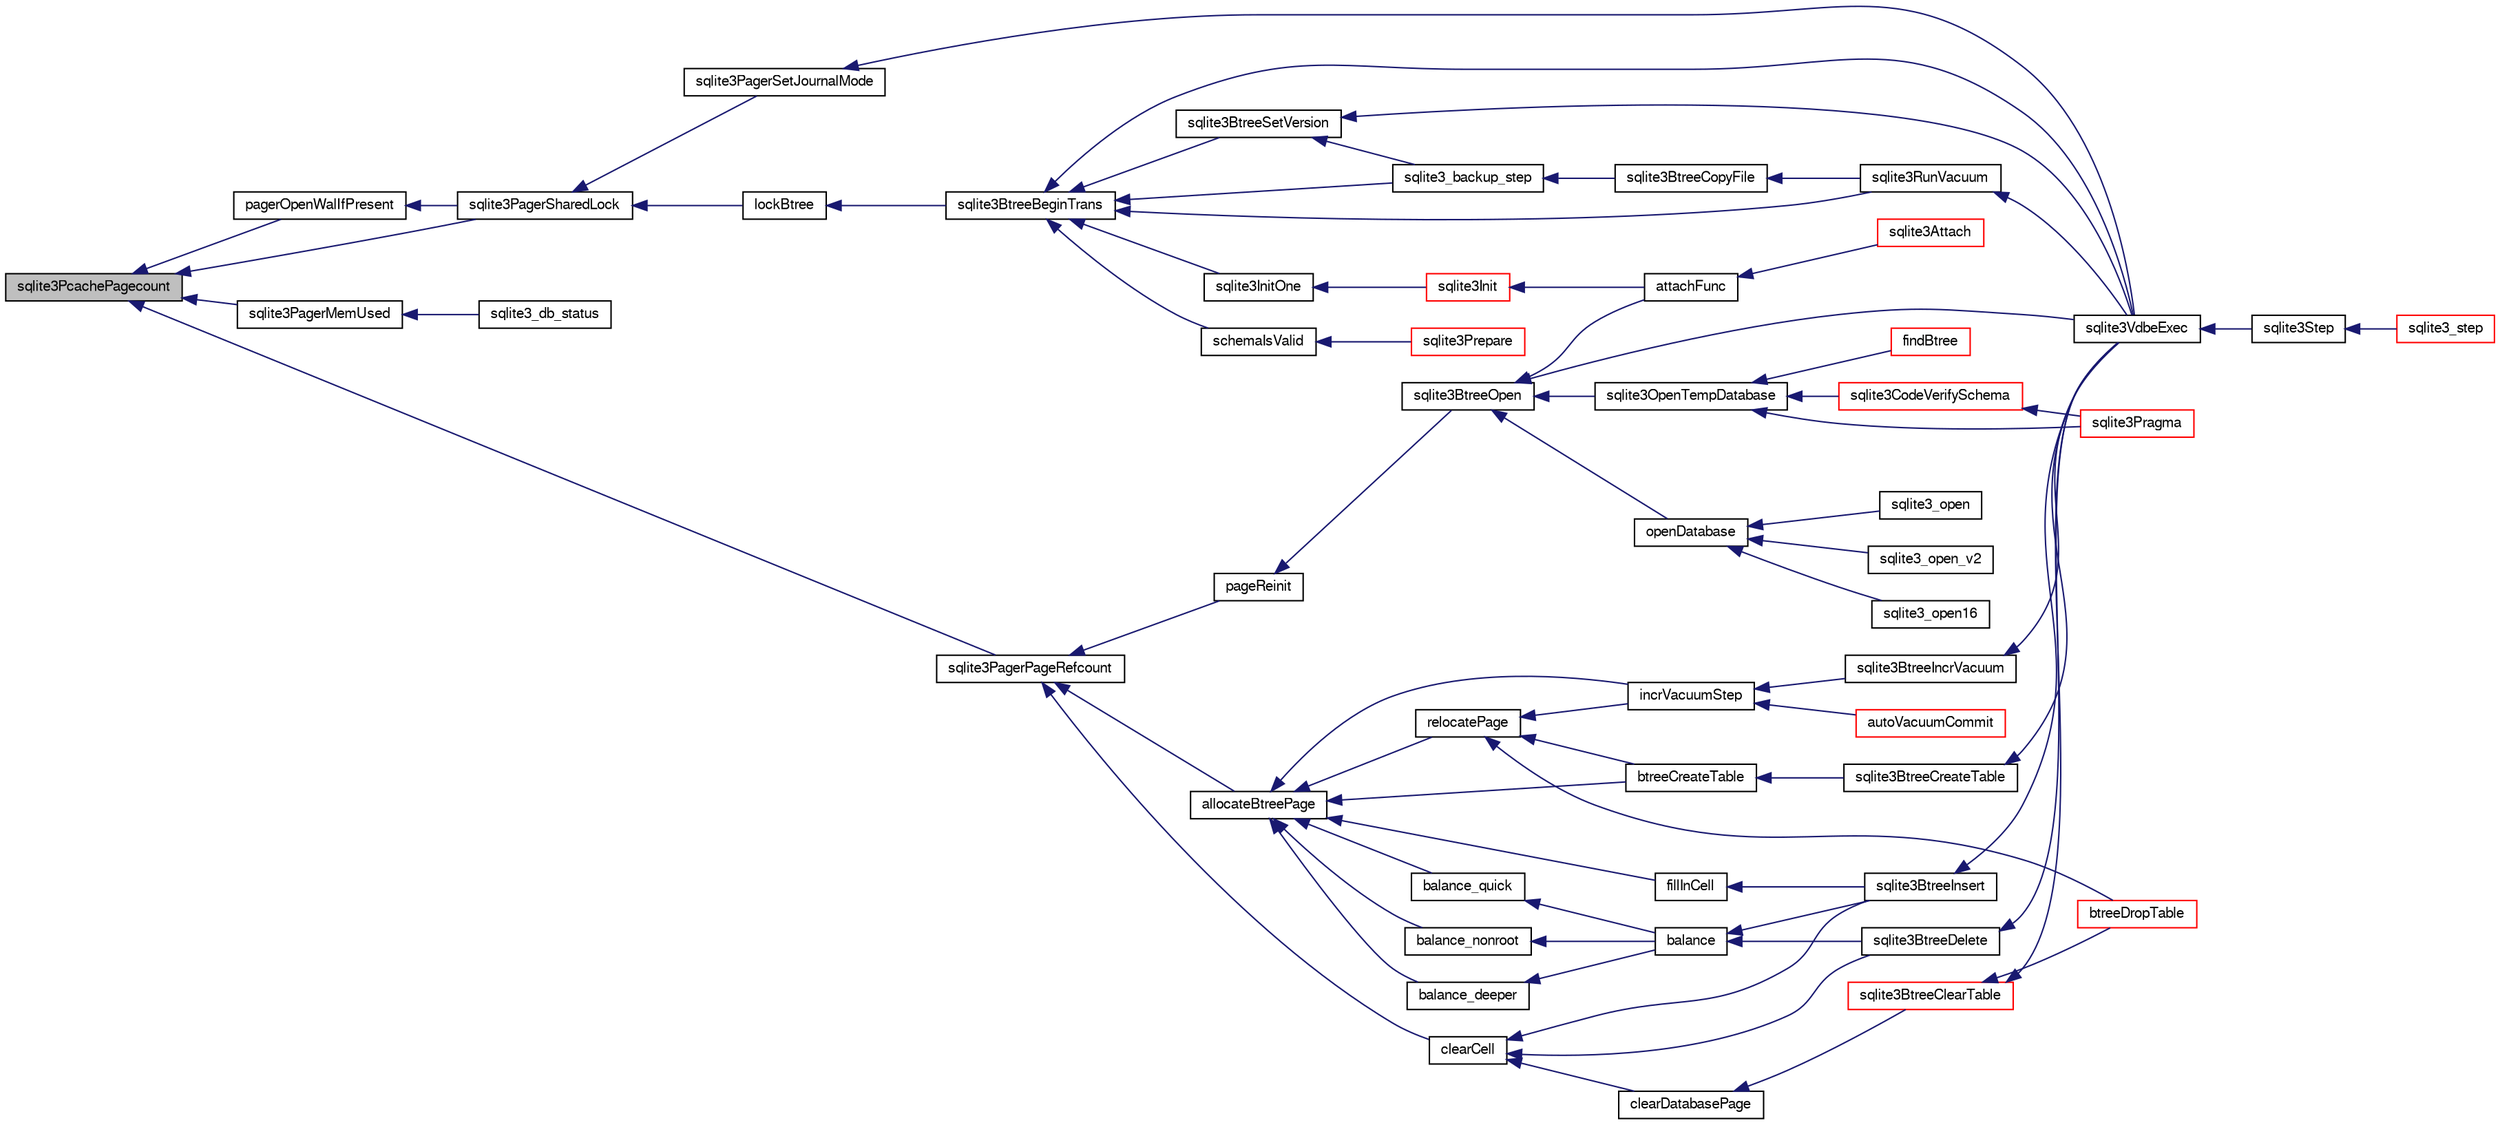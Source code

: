 digraph "sqlite3PcachePagecount"
{
  edge [fontname="FreeSans",fontsize="10",labelfontname="FreeSans",labelfontsize="10"];
  node [fontname="FreeSans",fontsize="10",shape=record];
  rankdir="LR";
  Node656231 [label="sqlite3PcachePagecount",height=0.2,width=0.4,color="black", fillcolor="grey75", style="filled", fontcolor="black"];
  Node656231 -> Node656232 [dir="back",color="midnightblue",fontsize="10",style="solid",fontname="FreeSans"];
  Node656232 [label="pagerOpenWalIfPresent",height=0.2,width=0.4,color="black", fillcolor="white", style="filled",URL="$sqlite3_8c.html#a53aeec46642c01ab2de938e8bd00b0e3"];
  Node656232 -> Node656233 [dir="back",color="midnightblue",fontsize="10",style="solid",fontname="FreeSans"];
  Node656233 [label="sqlite3PagerSharedLock",height=0.2,width=0.4,color="black", fillcolor="white", style="filled",URL="$sqlite3_8c.html#a58c197b629fb6eaacf96c7add57c70df"];
  Node656233 -> Node656234 [dir="back",color="midnightblue",fontsize="10",style="solid",fontname="FreeSans"];
  Node656234 [label="sqlite3PagerSetJournalMode",height=0.2,width=0.4,color="black", fillcolor="white", style="filled",URL="$sqlite3_8c.html#afb929a0a4553cda84de16180ddbd09f7"];
  Node656234 -> Node656235 [dir="back",color="midnightblue",fontsize="10",style="solid",fontname="FreeSans"];
  Node656235 [label="sqlite3VdbeExec",height=0.2,width=0.4,color="black", fillcolor="white", style="filled",URL="$sqlite3_8c.html#a8ce40a614bdc56719c4d642b1e4dfb21"];
  Node656235 -> Node656236 [dir="back",color="midnightblue",fontsize="10",style="solid",fontname="FreeSans"];
  Node656236 [label="sqlite3Step",height=0.2,width=0.4,color="black", fillcolor="white", style="filled",URL="$sqlite3_8c.html#a3f2872e873e2758a4beedad1d5113554"];
  Node656236 -> Node656237 [dir="back",color="midnightblue",fontsize="10",style="solid",fontname="FreeSans"];
  Node656237 [label="sqlite3_step",height=0.2,width=0.4,color="red", fillcolor="white", style="filled",URL="$sqlite3_8h.html#ac1e491ce36b7471eb28387f7d3c74334"];
  Node656233 -> Node656496 [dir="back",color="midnightblue",fontsize="10",style="solid",fontname="FreeSans"];
  Node656496 [label="lockBtree",height=0.2,width=0.4,color="black", fillcolor="white", style="filled",URL="$sqlite3_8c.html#a5b808194d3178be15705a420265cee9d"];
  Node656496 -> Node656497 [dir="back",color="midnightblue",fontsize="10",style="solid",fontname="FreeSans"];
  Node656497 [label="sqlite3BtreeBeginTrans",height=0.2,width=0.4,color="black", fillcolor="white", style="filled",URL="$sqlite3_8c.html#a52d6706df15c67c22aa7d0e290c16bf5"];
  Node656497 -> Node656498 [dir="back",color="midnightblue",fontsize="10",style="solid",fontname="FreeSans"];
  Node656498 [label="sqlite3BtreeSetVersion",height=0.2,width=0.4,color="black", fillcolor="white", style="filled",URL="$sqlite3_8c.html#a2db3061b5c557699a47415ca0342ba01"];
  Node656498 -> Node656448 [dir="back",color="midnightblue",fontsize="10",style="solid",fontname="FreeSans"];
  Node656448 [label="sqlite3_backup_step",height=0.2,width=0.4,color="black", fillcolor="white", style="filled",URL="$sqlite3_8h.html#a1699b75e98d082eebc465a9e64c35269"];
  Node656448 -> Node656449 [dir="back",color="midnightblue",fontsize="10",style="solid",fontname="FreeSans"];
  Node656449 [label="sqlite3BtreeCopyFile",height=0.2,width=0.4,color="black", fillcolor="white", style="filled",URL="$sqlite3_8c.html#a4d9e19a79f0d5c1dfcef0bd137ae83f9"];
  Node656449 -> Node656421 [dir="back",color="midnightblue",fontsize="10",style="solid",fontname="FreeSans"];
  Node656421 [label="sqlite3RunVacuum",height=0.2,width=0.4,color="black", fillcolor="white", style="filled",URL="$sqlite3_8c.html#a5e83ddc7b3e7e8e79ad5d1fc92de1d2f"];
  Node656421 -> Node656235 [dir="back",color="midnightblue",fontsize="10",style="solid",fontname="FreeSans"];
  Node656498 -> Node656235 [dir="back",color="midnightblue",fontsize="10",style="solid",fontname="FreeSans"];
  Node656497 -> Node656448 [dir="back",color="midnightblue",fontsize="10",style="solid",fontname="FreeSans"];
  Node656497 -> Node656235 [dir="back",color="midnightblue",fontsize="10",style="solid",fontname="FreeSans"];
  Node656497 -> Node656261 [dir="back",color="midnightblue",fontsize="10",style="solid",fontname="FreeSans"];
  Node656261 [label="sqlite3InitOne",height=0.2,width=0.4,color="black", fillcolor="white", style="filled",URL="$sqlite3_8c.html#ac4318b25df65269906b0379251fe9b85"];
  Node656261 -> Node656262 [dir="back",color="midnightblue",fontsize="10",style="solid",fontname="FreeSans"];
  Node656262 [label="sqlite3Init",height=0.2,width=0.4,color="red", fillcolor="white", style="filled",URL="$sqlite3_8c.html#aed74e3dc765631a833f522f425ff5a48"];
  Node656262 -> Node656263 [dir="back",color="midnightblue",fontsize="10",style="solid",fontname="FreeSans"];
  Node656263 [label="attachFunc",height=0.2,width=0.4,color="black", fillcolor="white", style="filled",URL="$sqlite3_8c.html#a69cb751a7da501b9a0aa37e0d7c3eaf7"];
  Node656263 -> Node656264 [dir="back",color="midnightblue",fontsize="10",style="solid",fontname="FreeSans"];
  Node656264 [label="sqlite3Attach",height=0.2,width=0.4,color="red", fillcolor="white", style="filled",URL="$sqlite3_8c.html#ae0907fe0b43cc1b4c7e6a16213e8546f"];
  Node656497 -> Node656446 [dir="back",color="midnightblue",fontsize="10",style="solid",fontname="FreeSans"];
  Node656446 [label="schemaIsValid",height=0.2,width=0.4,color="black", fillcolor="white", style="filled",URL="$sqlite3_8c.html#a7c466fe28e7ca6f46b8bf72c46d9738d"];
  Node656446 -> Node656414 [dir="back",color="midnightblue",fontsize="10",style="solid",fontname="FreeSans"];
  Node656414 [label="sqlite3Prepare",height=0.2,width=0.4,color="red", fillcolor="white", style="filled",URL="$sqlite3_8c.html#acb25890858d0bf4b12eb7aae569f0c7b"];
  Node656497 -> Node656421 [dir="back",color="midnightblue",fontsize="10",style="solid",fontname="FreeSans"];
  Node656231 -> Node656233 [dir="back",color="midnightblue",fontsize="10",style="solid",fontname="FreeSans"];
  Node656231 -> Node656499 [dir="back",color="midnightblue",fontsize="10",style="solid",fontname="FreeSans"];
  Node656499 [label="sqlite3PagerMemUsed",height=0.2,width=0.4,color="black", fillcolor="white", style="filled",URL="$sqlite3_8c.html#a71290706ab2472c874eac348b0771f8e"];
  Node656499 -> Node656365 [dir="back",color="midnightblue",fontsize="10",style="solid",fontname="FreeSans"];
  Node656365 [label="sqlite3_db_status",height=0.2,width=0.4,color="black", fillcolor="white", style="filled",URL="$sqlite3_8h.html#ab64e8333313ee2e44116842711818940"];
  Node656231 -> Node656500 [dir="back",color="midnightblue",fontsize="10",style="solid",fontname="FreeSans"];
  Node656500 [label="sqlite3PagerPageRefcount",height=0.2,width=0.4,color="black", fillcolor="white", style="filled",URL="$sqlite3_8c.html#a02362e6744d4431e328d760bef635a19"];
  Node656500 -> Node656501 [dir="back",color="midnightblue",fontsize="10",style="solid",fontname="FreeSans"];
  Node656501 [label="pageReinit",height=0.2,width=0.4,color="black", fillcolor="white", style="filled",URL="$sqlite3_8c.html#aa27cac56390e92c5ef6d566ee7defb59"];
  Node656501 -> Node656502 [dir="back",color="midnightblue",fontsize="10",style="solid",fontname="FreeSans"];
  Node656502 [label="sqlite3BtreeOpen",height=0.2,width=0.4,color="black", fillcolor="white", style="filled",URL="$sqlite3_8c.html#a13dcb44dc34af6ce9d38de9c5aa975f9"];
  Node656502 -> Node656235 [dir="back",color="midnightblue",fontsize="10",style="solid",fontname="FreeSans"];
  Node656502 -> Node656263 [dir="back",color="midnightblue",fontsize="10",style="solid",fontname="FreeSans"];
  Node656502 -> Node656503 [dir="back",color="midnightblue",fontsize="10",style="solid",fontname="FreeSans"];
  Node656503 [label="sqlite3OpenTempDatabase",height=0.2,width=0.4,color="black", fillcolor="white", style="filled",URL="$sqlite3_8c.html#aaf3088380b731428b72d3b5777f93755"];
  Node656503 -> Node656440 [dir="back",color="midnightblue",fontsize="10",style="solid",fontname="FreeSans"];
  Node656440 [label="findBtree",height=0.2,width=0.4,color="red", fillcolor="white", style="filled",URL="$sqlite3_8c.html#ab4ee5743b77efd7f8832bf0b9315f973"];
  Node656503 -> Node656504 [dir="back",color="midnightblue",fontsize="10",style="solid",fontname="FreeSans"];
  Node656504 [label="sqlite3CodeVerifySchema",height=0.2,width=0.4,color="red", fillcolor="white", style="filled",URL="$sqlite3_8c.html#ad9d8708d96f8416ec59ebf41c57000f9"];
  Node656504 -> Node656313 [dir="back",color="midnightblue",fontsize="10",style="solid",fontname="FreeSans"];
  Node656313 [label="sqlite3Pragma",height=0.2,width=0.4,color="red", fillcolor="white", style="filled",URL="$sqlite3_8c.html#a111391370f58f8e6a6eca51fd34d62ed"];
  Node656503 -> Node656313 [dir="back",color="midnightblue",fontsize="10",style="solid",fontname="FreeSans"];
  Node656502 -> Node656470 [dir="back",color="midnightblue",fontsize="10",style="solid",fontname="FreeSans"];
  Node656470 [label="openDatabase",height=0.2,width=0.4,color="black", fillcolor="white", style="filled",URL="$sqlite3_8c.html#a6a9c3bc3a64234e863413f41db473758"];
  Node656470 -> Node656471 [dir="back",color="midnightblue",fontsize="10",style="solid",fontname="FreeSans"];
  Node656471 [label="sqlite3_open",height=0.2,width=0.4,color="black", fillcolor="white", style="filled",URL="$sqlite3_8h.html#a97ba966ed1acc38409786258268f5f71"];
  Node656470 -> Node656472 [dir="back",color="midnightblue",fontsize="10",style="solid",fontname="FreeSans"];
  Node656472 [label="sqlite3_open_v2",height=0.2,width=0.4,color="black", fillcolor="white", style="filled",URL="$sqlite3_8h.html#a140fe275b6975dc867cea50a65a217c4"];
  Node656470 -> Node656473 [dir="back",color="midnightblue",fontsize="10",style="solid",fontname="FreeSans"];
  Node656473 [label="sqlite3_open16",height=0.2,width=0.4,color="black", fillcolor="white", style="filled",URL="$sqlite3_8h.html#adbc401bb96713f32e553db32f6f3ca33"];
  Node656500 -> Node656508 [dir="back",color="midnightblue",fontsize="10",style="solid",fontname="FreeSans"];
  Node656508 [label="allocateBtreePage",height=0.2,width=0.4,color="black", fillcolor="white", style="filled",URL="$sqlite3_8c.html#ae84ce1103eabfe9455a6a59e6cec4a33"];
  Node656508 -> Node656509 [dir="back",color="midnightblue",fontsize="10",style="solid",fontname="FreeSans"];
  Node656509 [label="relocatePage",height=0.2,width=0.4,color="black", fillcolor="white", style="filled",URL="$sqlite3_8c.html#af8fb5934ff87b02845c89350c57fd2bc"];
  Node656509 -> Node656510 [dir="back",color="midnightblue",fontsize="10",style="solid",fontname="FreeSans"];
  Node656510 [label="incrVacuumStep",height=0.2,width=0.4,color="black", fillcolor="white", style="filled",URL="$sqlite3_8c.html#a68a85130a567f1700dc0907ec9227892"];
  Node656510 -> Node656511 [dir="back",color="midnightblue",fontsize="10",style="solid",fontname="FreeSans"];
  Node656511 [label="sqlite3BtreeIncrVacuum",height=0.2,width=0.4,color="black", fillcolor="white", style="filled",URL="$sqlite3_8c.html#a0b4c98acfd785fc6d5dc5c3237030318"];
  Node656511 -> Node656235 [dir="back",color="midnightblue",fontsize="10",style="solid",fontname="FreeSans"];
  Node656510 -> Node656512 [dir="back",color="midnightblue",fontsize="10",style="solid",fontname="FreeSans"];
  Node656512 [label="autoVacuumCommit",height=0.2,width=0.4,color="red", fillcolor="white", style="filled",URL="$sqlite3_8c.html#a809d22c6311135ae3048adf41febaef0"];
  Node656509 -> Node656516 [dir="back",color="midnightblue",fontsize="10",style="solid",fontname="FreeSans"];
  Node656516 [label="btreeCreateTable",height=0.2,width=0.4,color="black", fillcolor="white", style="filled",URL="$sqlite3_8c.html#a48e09eaac366a6b585edd02553872954"];
  Node656516 -> Node656517 [dir="back",color="midnightblue",fontsize="10",style="solid",fontname="FreeSans"];
  Node656517 [label="sqlite3BtreeCreateTable",height=0.2,width=0.4,color="black", fillcolor="white", style="filled",URL="$sqlite3_8c.html#a1a9ef91a0faff12254ec3f58cade3291"];
  Node656517 -> Node656235 [dir="back",color="midnightblue",fontsize="10",style="solid",fontname="FreeSans"];
  Node656509 -> Node656518 [dir="back",color="midnightblue",fontsize="10",style="solid",fontname="FreeSans"];
  Node656518 [label="btreeDropTable",height=0.2,width=0.4,color="red", fillcolor="white", style="filled",URL="$sqlite3_8c.html#abba4061ea34842db278e91f537d2c2ff"];
  Node656508 -> Node656510 [dir="back",color="midnightblue",fontsize="10",style="solid",fontname="FreeSans"];
  Node656508 -> Node656520 [dir="back",color="midnightblue",fontsize="10",style="solid",fontname="FreeSans"];
  Node656520 [label="fillInCell",height=0.2,width=0.4,color="black", fillcolor="white", style="filled",URL="$sqlite3_8c.html#ab66a77004cf93954f2aae7e52a4e51a7"];
  Node656520 -> Node656521 [dir="back",color="midnightblue",fontsize="10",style="solid",fontname="FreeSans"];
  Node656521 [label="sqlite3BtreeInsert",height=0.2,width=0.4,color="black", fillcolor="white", style="filled",URL="$sqlite3_8c.html#aa6c6b68ed28d38984e5fa329794d7f02"];
  Node656521 -> Node656235 [dir="back",color="midnightblue",fontsize="10",style="solid",fontname="FreeSans"];
  Node656508 -> Node656522 [dir="back",color="midnightblue",fontsize="10",style="solid",fontname="FreeSans"];
  Node656522 [label="balance_quick",height=0.2,width=0.4,color="black", fillcolor="white", style="filled",URL="$sqlite3_8c.html#a92f1869a02b8b9196e5ea7ed2e61c328"];
  Node656522 -> Node656523 [dir="back",color="midnightblue",fontsize="10",style="solid",fontname="FreeSans"];
  Node656523 [label="balance",height=0.2,width=0.4,color="black", fillcolor="white", style="filled",URL="$sqlite3_8c.html#a173f7c872fb68ccd3a20440d640b66c7"];
  Node656523 -> Node656521 [dir="back",color="midnightblue",fontsize="10",style="solid",fontname="FreeSans"];
  Node656523 -> Node656524 [dir="back",color="midnightblue",fontsize="10",style="solid",fontname="FreeSans"];
  Node656524 [label="sqlite3BtreeDelete",height=0.2,width=0.4,color="black", fillcolor="white", style="filled",URL="$sqlite3_8c.html#a65c40cd7ec987dbd25392a180f388fe7"];
  Node656524 -> Node656235 [dir="back",color="midnightblue",fontsize="10",style="solid",fontname="FreeSans"];
  Node656508 -> Node656525 [dir="back",color="midnightblue",fontsize="10",style="solid",fontname="FreeSans"];
  Node656525 [label="balance_nonroot",height=0.2,width=0.4,color="black", fillcolor="white", style="filled",URL="$sqlite3_8c.html#a513ba5c0beb3462a4b60064469f1539d"];
  Node656525 -> Node656523 [dir="back",color="midnightblue",fontsize="10",style="solid",fontname="FreeSans"];
  Node656508 -> Node656526 [dir="back",color="midnightblue",fontsize="10",style="solid",fontname="FreeSans"];
  Node656526 [label="balance_deeper",height=0.2,width=0.4,color="black", fillcolor="white", style="filled",URL="$sqlite3_8c.html#af8eafba12a6ebc987cf6ae89f4cce1a8"];
  Node656526 -> Node656523 [dir="back",color="midnightblue",fontsize="10",style="solid",fontname="FreeSans"];
  Node656508 -> Node656516 [dir="back",color="midnightblue",fontsize="10",style="solid",fontname="FreeSans"];
  Node656500 -> Node656527 [dir="back",color="midnightblue",fontsize="10",style="solid",fontname="FreeSans"];
  Node656527 [label="clearCell",height=0.2,width=0.4,color="black", fillcolor="white", style="filled",URL="$sqlite3_8c.html#acde9692b1b53b7e35fa3ee62c01a0341"];
  Node656527 -> Node656521 [dir="back",color="midnightblue",fontsize="10",style="solid",fontname="FreeSans"];
  Node656527 -> Node656524 [dir="back",color="midnightblue",fontsize="10",style="solid",fontname="FreeSans"];
  Node656527 -> Node656528 [dir="back",color="midnightblue",fontsize="10",style="solid",fontname="FreeSans"];
  Node656528 [label="clearDatabasePage",height=0.2,width=0.4,color="black", fillcolor="white", style="filled",URL="$sqlite3_8c.html#aecc3046a56feeeabd3ca93c0685e35d5"];
  Node656528 -> Node656529 [dir="back",color="midnightblue",fontsize="10",style="solid",fontname="FreeSans"];
  Node656529 [label="sqlite3BtreeClearTable",height=0.2,width=0.4,color="red", fillcolor="white", style="filled",URL="$sqlite3_8c.html#ac2fcbee7dcc155d776ecf9d5151f3872"];
  Node656529 -> Node656518 [dir="back",color="midnightblue",fontsize="10",style="solid",fontname="FreeSans"];
  Node656529 -> Node656235 [dir="back",color="midnightblue",fontsize="10",style="solid",fontname="FreeSans"];
}

